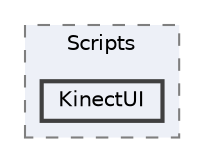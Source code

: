 digraph "/Users/younes/Documents/DoxyGen/UI/KinectUIModule/Scripts/KinectUI"
{
 // LATEX_PDF_SIZE
  bgcolor="transparent";
  edge [fontname=Helvetica,fontsize=10,labelfontname=Helvetica,labelfontsize=10];
  node [fontname=Helvetica,fontsize=10,shape=box,height=0.2,width=0.4];
  compound=true
  subgraph clusterdir_9d3fe36d552c049dd8843214882284f9 {
    graph [ bgcolor="#edf0f7", pencolor="grey50", label="Scripts", fontname=Helvetica,fontsize=10 style="filled,dashed", URL="dir_9d3fe36d552c049dd8843214882284f9.html",tooltip=""]
  dir_730c165b439bd3e89460446628aa422a [label="KinectUI", fillcolor="#edf0f7", color="grey25", style="filled,bold", URL="dir_730c165b439bd3e89460446628aa422a.html",tooltip=""];
  }
}
